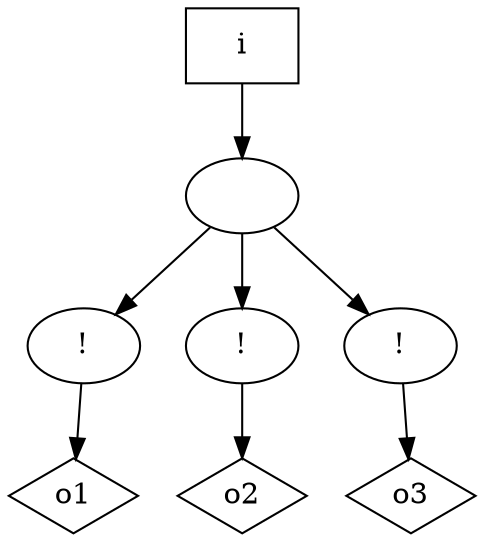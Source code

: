 digraph G {
n0 [label="i",shape="box"];
n2 [label=""];
n3 [label="o1",shape="diamond"];
n4 [label="o2",shape="diamond"];
n5 [label="o3",shape="diamond"];
n1 [label="!"];
n6 [label="!"];
n7 [label="!"];
n0 -> n2
n2 -> n1
n2 -> n6
n2 -> n7
n1 -> n3
n6 -> n4
n7 -> n5
}